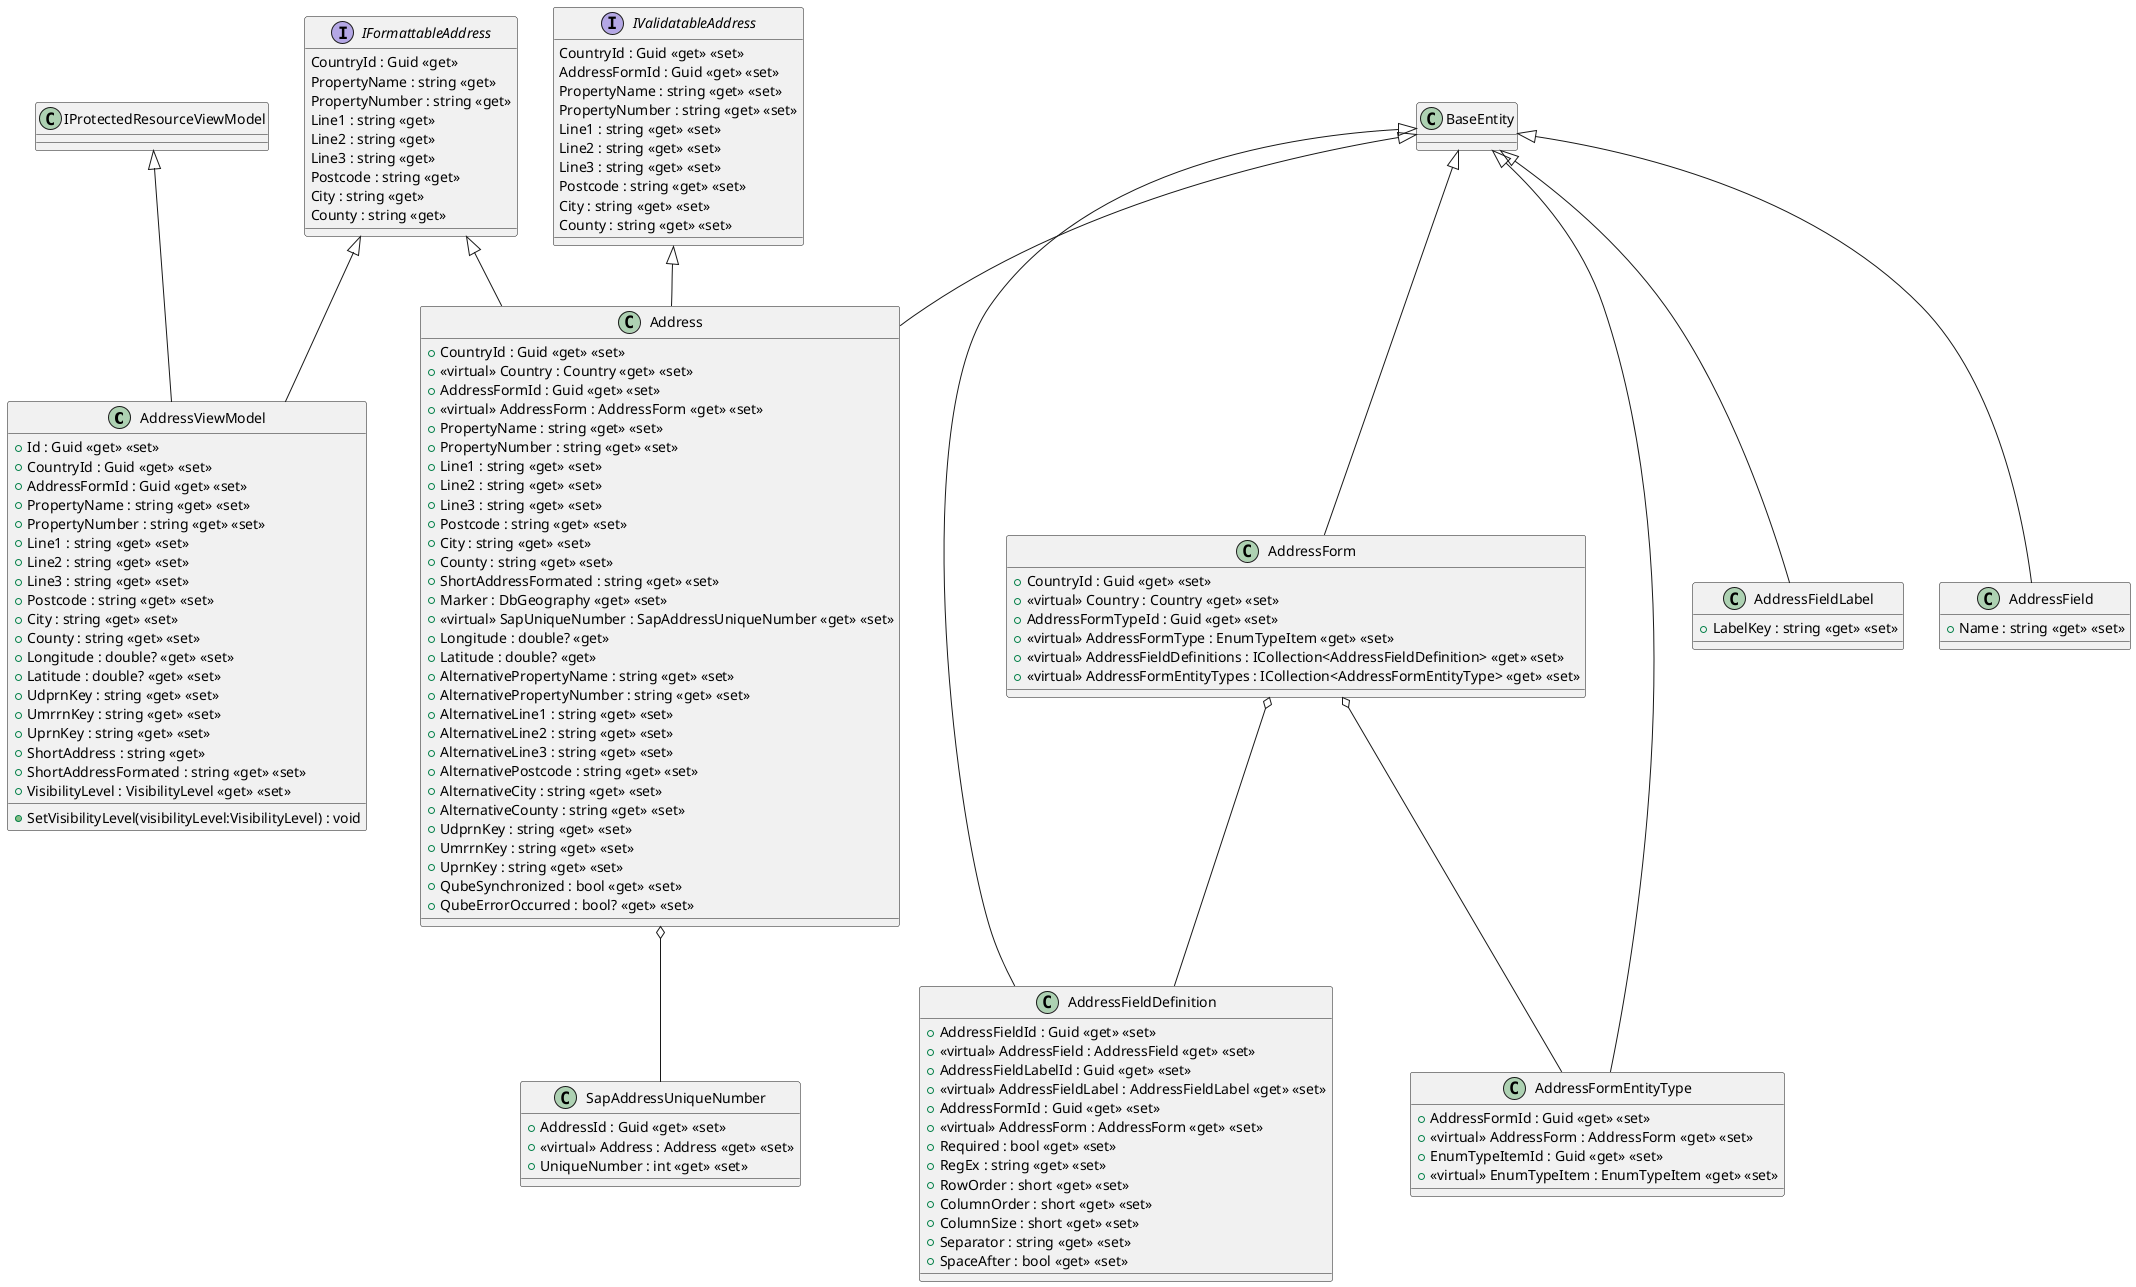 @startuml AddressViewModel
class AddressViewModel {
    + Id : Guid <<get>> <<set>>
    + CountryId : Guid <<get>> <<set>>
    + AddressFormId : Guid <<get>> <<set>>
    + PropertyName : string <<get>> <<set>>
    + PropertyNumber : string <<get>> <<set>>
    + Line1 : string <<get>> <<set>>
    + Line2 : string <<get>> <<set>>
    + Line3 : string <<get>> <<set>>
    + Postcode : string <<get>> <<set>>
    + City : string <<get>> <<set>>
    + County : string <<get>> <<set>>
    + Longitude : double? <<get>> <<set>>
    + Latitude : double? <<get>> <<set>>
    + UdprnKey : string <<get>> <<set>>
    + UmrrnKey : string <<get>> <<set>>
    + UprnKey : string <<get>> <<set>>
    + ShortAddress : string <<get>>
    + ShortAddressFormated : string <<get>> <<set>>
    + VisibilityLevel : VisibilityLevel <<get>> <<set>>
    + SetVisibilityLevel(visibilityLevel:VisibilityLevel) : void
}
IFormattableAddress <|-- AddressViewModel
IProtectedResourceViewModel <|-- AddressViewModel

class AddressForm {
    + CountryId : Guid <<get>> <<set>>
    + <<virtual>> Country : Country <<get>> <<set>>
    + AddressFormTypeId : Guid <<get>> <<set>>
    + <<virtual>> AddressFormType : EnumTypeItem <<get>> <<set>>
    + <<virtual>> AddressFieldDefinitions : ICollection<AddressFieldDefinition> <<get>> <<set>>
    + <<virtual>> AddressFormEntityTypes : ICollection<AddressFormEntityType> <<get>> <<set>>
}
BaseEntity <|-- AddressForm
AddressForm o-- AddressFieldDefinition
AddressForm o-- AddressFormEntityType

class AddressFieldLabel {
    + LabelKey : string <<get>> <<set>>
}
BaseEntity <|-- AddressFieldLabel

class AddressFieldDefinition {
    + AddressFieldId : Guid <<get>> <<set>>
    + <<virtual>> AddressField : AddressField <<get>> <<set>>
    + AddressFieldLabelId : Guid <<get>> <<set>>
    + <<virtual>> AddressFieldLabel : AddressFieldLabel <<get>> <<set>>
    + AddressFormId : Guid <<get>> <<set>>
    + <<virtual>> AddressForm : AddressForm <<get>> <<set>>
    + Required : bool <<get>> <<set>>
    + RegEx : string <<get>> <<set>>
    + RowOrder : short <<get>> <<set>>
    + ColumnOrder : short <<get>> <<set>>
    + ColumnSize : short <<get>> <<set>>
    + Separator : string <<get>> <<set>>
    + SpaceAfter : bool <<get>> <<set>>
}
BaseEntity <|-- AddressFieldDefinition

class AddressField {
    + Name : string <<get>> <<set>>
}
BaseEntity <|-- AddressField

class Address {
    + CountryId : Guid <<get>> <<set>>
    + <<virtual>> Country : Country <<get>> <<set>>
    + AddressFormId : Guid <<get>> <<set>>
    + <<virtual>> AddressForm : AddressForm <<get>> <<set>>
    + PropertyName : string <<get>> <<set>>
    + PropertyNumber : string <<get>> <<set>>
    + Line1 : string <<get>> <<set>>
    + Line2 : string <<get>> <<set>>
    + Line3 : string <<get>> <<set>>
    + Postcode : string <<get>> <<set>>
    + City : string <<get>> <<set>>
    + County : string <<get>> <<set>>
    + ShortAddressFormated : string <<get>> <<set>>
    + Marker : DbGeography <<get>> <<set>>
    + <<virtual>> SapUniqueNumber : SapAddressUniqueNumber <<get>> <<set>>
    + Longitude : double? <<get>>
    + Latitude : double? <<get>>
    + AlternativePropertyName : string <<get>> <<set>>
    + AlternativePropertyNumber : string <<get>> <<set>>
    + AlternativeLine1 : string <<get>> <<set>>
    + AlternativeLine2 : string <<get>> <<set>>
    + AlternativeLine3 : string <<get>> <<set>>
    + AlternativePostcode : string <<get>> <<set>>
    + AlternativeCity : string <<get>> <<set>>
    + AlternativeCounty : string <<get>> <<set>>
    + UdprnKey : string <<get>> <<set>>
    + UmrrnKey : string <<get>> <<set>>
    + UprnKey : string <<get>> <<set>>
    + QubeSynchronized : bool <<get>> <<set>>
    + QubeErrorOccurred : bool? <<get>> <<set>>
}
BaseEntity <|-- Address
IValidatableAddress <|-- Address
IFormattableAddress <|-- Address
Address o-- SapAddressUniqueNumber

class SapAddressUniqueNumber {
    + AddressId : Guid <<get>> <<set>>
    + <<virtual>> Address : Address <<get>> <<set>>
    + UniqueNumber : int <<get>> <<set>>
}

interface IValidatableAddress {
    CountryId : Guid <<get>> <<set>>
    AddressFormId : Guid <<get>> <<set>>
    PropertyName : string <<get>> <<set>>
    PropertyNumber : string <<get>> <<set>>
    Line1 : string <<get>> <<set>>
    Line2 : string <<get>> <<set>>
    Line3 : string <<get>> <<set>>
    Postcode : string <<get>> <<set>>
    City : string <<get>> <<set>>
    County : string <<get>> <<set>>
}

interface IFormattableAddress {
    CountryId : Guid <<get>>
    PropertyName : string <<get>>
    PropertyNumber : string <<get>>
    Line1 : string <<get>>
    Line2 : string <<get>>
    Line3 : string <<get>>
    Postcode : string <<get>>
    City : string <<get>>
    County : string <<get>>
}

class AddressFormEntityType {
    + AddressFormId : Guid <<get>> <<set>>
    + <<virtual>> AddressForm : AddressForm <<get>> <<set>>
    + EnumTypeItemId : Guid <<get>> <<set>>
    + <<virtual>> EnumTypeItem : EnumTypeItem <<get>> <<set>>
}
BaseEntity <|-- AddressFormEntityType

@enduml
